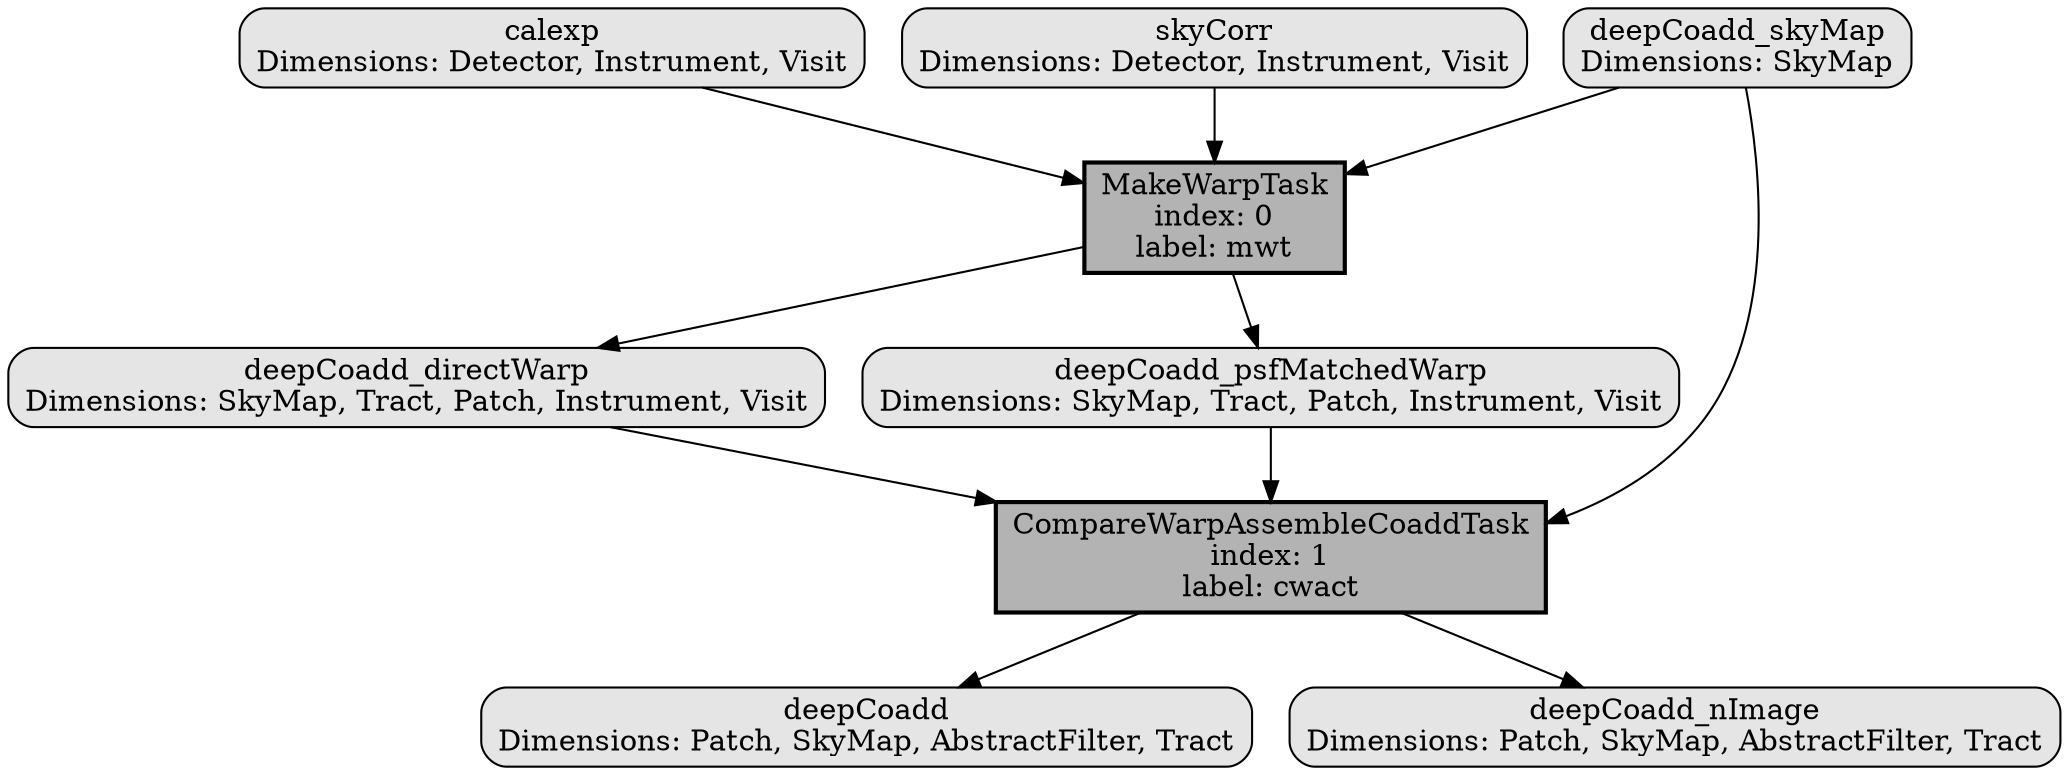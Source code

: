 digraph Pipeline {
task0 [shape="box", style="filled,bold", fillcolor="gray70", label="MakeWarpTask\nindex: 0\nlabel: mwt"];
calexp [shape="box", style="rounded,filled", fillcolor="gray90", label="calexp\nDimensions: Detector, Instrument, Visit"];
calexp -> task0;
skyCorr [shape="box", style="rounded,filled", fillcolor="gray90", label="skyCorr\nDimensions: Detector, Instrument, Visit"];
skyCorr -> task0;
deepCoadd_skyMap [shape="box", style="rounded,filled", fillcolor="gray90", label="deepCoadd_skyMap\nDimensions: SkyMap"];
deepCoadd_skyMap -> task0;
deepCoadd_directWarp [shape="box", style="rounded,filled", fillcolor="gray90", label="deepCoadd_directWarp\nDimensions: SkyMap, Tract, Patch, Instrument, Visit"];
task0 -> deepCoadd_directWarp;
deepCoadd_psfMatchedWarp [shape="box", style="rounded,filled", fillcolor="gray90", label="deepCoadd_psfMatchedWarp\nDimensions: SkyMap, Tract, Patch, Instrument, Visit"];
task0 -> deepCoadd_psfMatchedWarp;
task1 [shape="box", style="filled,bold", fillcolor="gray70", label="CompareWarpAssembleCoaddTask\nindex: 1\nlabel: cwact"];
deepCoadd_directWarp -> task1;
deepCoadd_skyMap -> task1;
deepCoadd_psfMatchedWarp -> task1;
deepCoadd [shape="box", style="rounded,filled", fillcolor="gray90", label="deepCoadd\nDimensions: Patch, SkyMap, AbstractFilter, Tract"];
task1 -> deepCoadd;
deepCoadd_nImage [shape="box", style="rounded,filled", fillcolor="gray90", label="deepCoadd_nImage\nDimensions: Patch, SkyMap, AbstractFilter, Tract"];
task1 -> deepCoadd_nImage;
}
